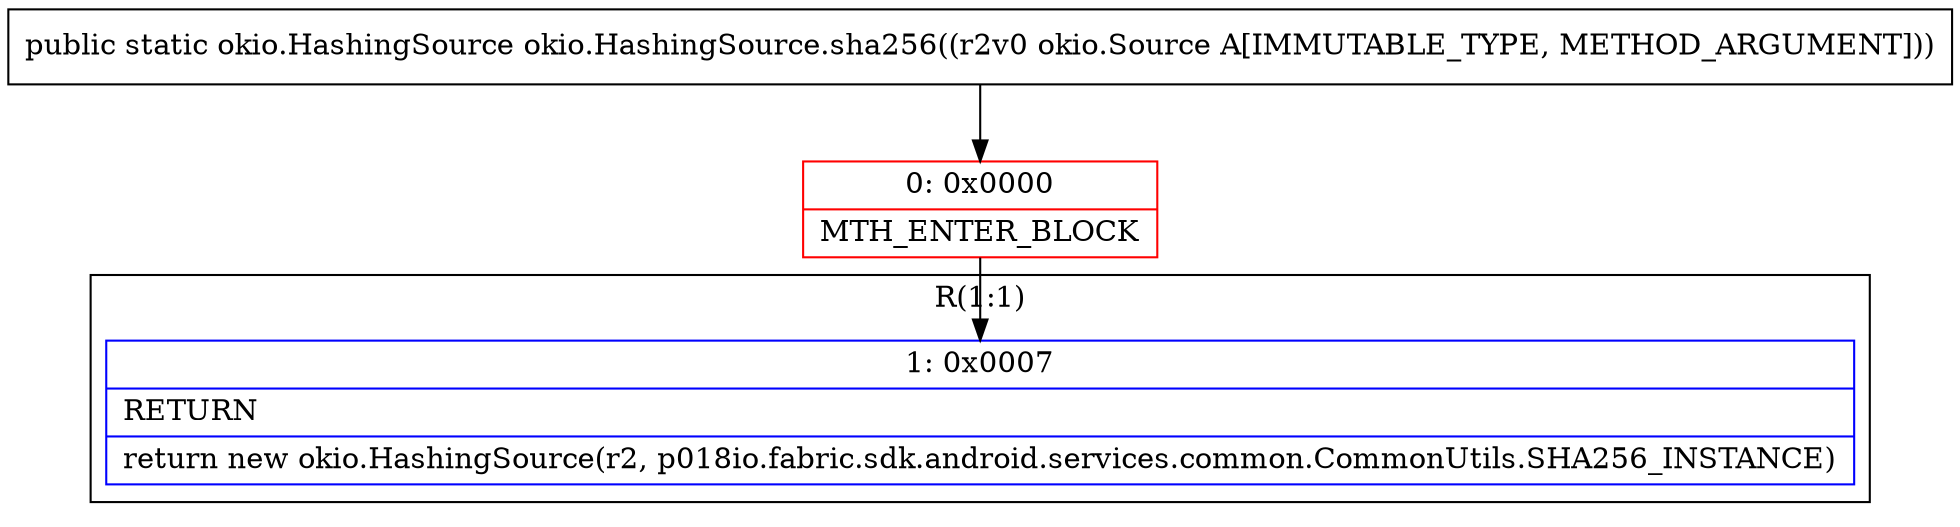 digraph "CFG forokio.HashingSource.sha256(Lokio\/Source;)Lokio\/HashingSource;" {
subgraph cluster_Region_944075663 {
label = "R(1:1)";
node [shape=record,color=blue];
Node_1 [shape=record,label="{1\:\ 0x0007|RETURN\l|return new okio.HashingSource(r2, p018io.fabric.sdk.android.services.common.CommonUtils.SHA256_INSTANCE)\l}"];
}
Node_0 [shape=record,color=red,label="{0\:\ 0x0000|MTH_ENTER_BLOCK\l}"];
MethodNode[shape=record,label="{public static okio.HashingSource okio.HashingSource.sha256((r2v0 okio.Source A[IMMUTABLE_TYPE, METHOD_ARGUMENT])) }"];
MethodNode -> Node_0;
Node_0 -> Node_1;
}

